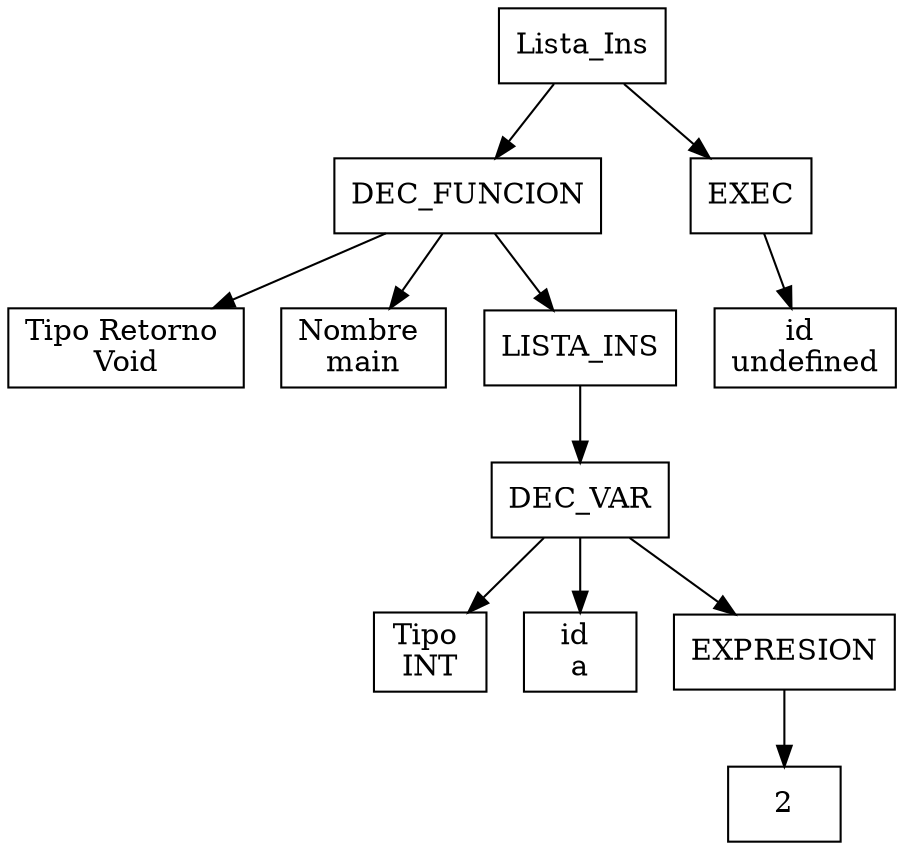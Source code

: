 digraph ast { 
rankdir = "TB"; 
node[shape = box] 
nodo0[label="Lista_Ins"] 
nodo74[label="DEC_FUNCION"] 
nodo0 -> nodo74
nodo75[label="Tipo Retorno 
Void"] 
nodo74 -> nodo75
nodo76[label="Nombre 
main"] 
nodo74 -> nodo76
nodo78[label="LISTA_INS"] 
nodo74 -> nodo78
nodo49[label="DEC_VAR"] 
nodo78 -> nodo49
nodo50[label="Tipo 
INT"] 
nodo49 -> nodo50
nodo51[label="id 
a"] 
nodo49 -> nodo51
nodo52[label="EXPRESION"] 
nodo49 -> nodo52
nodo47[label="2"] 
nodo52 -> nodo47
nodo83[label="EXEC"] 
nodo0 -> nodo83
nodo84[label="id 
undefined"] 
nodo83 -> nodo84
}